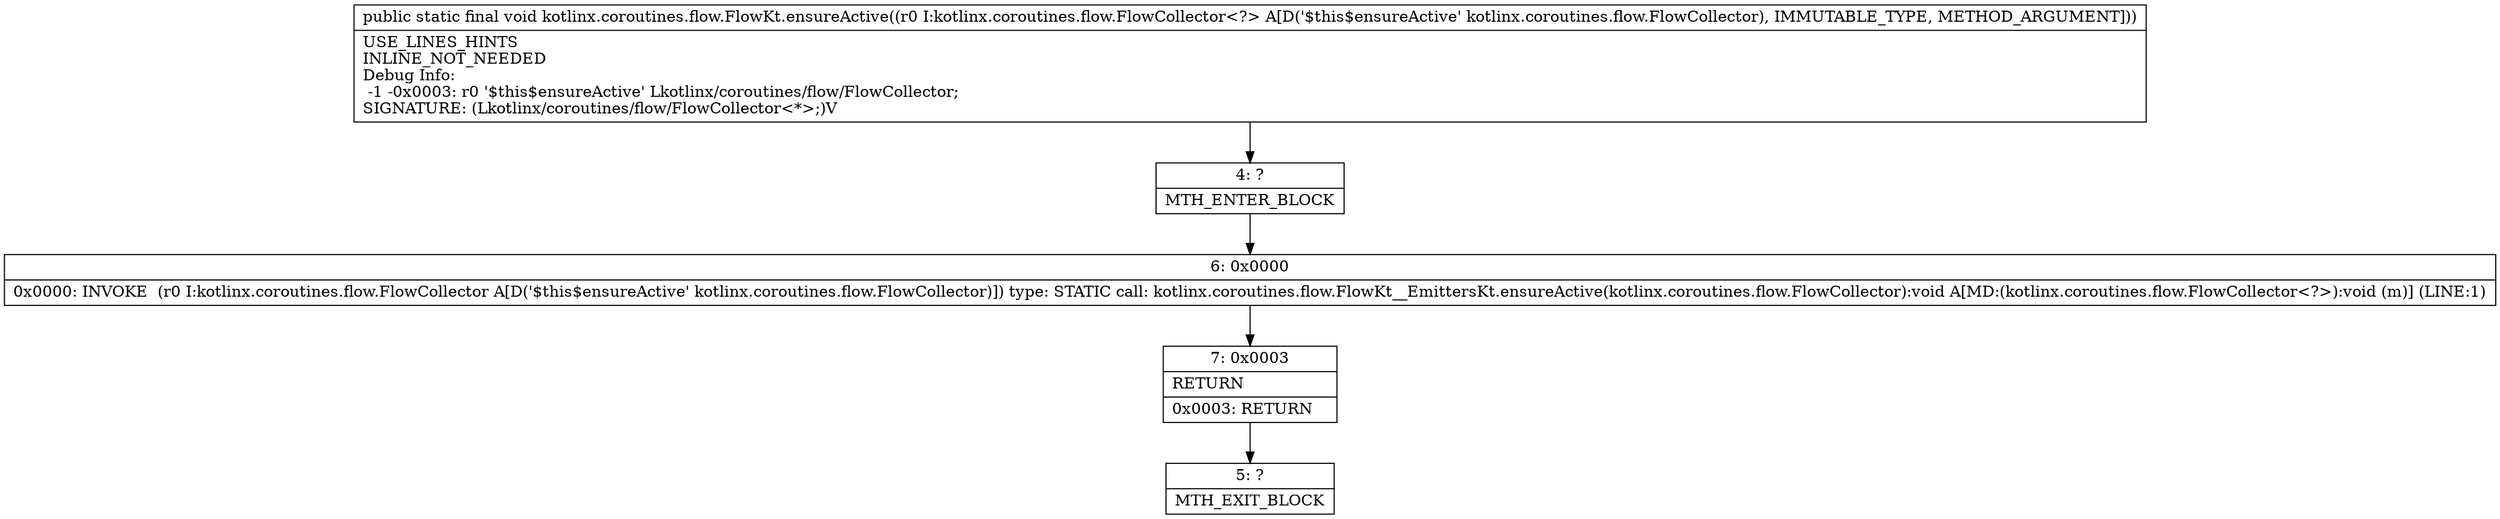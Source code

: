 digraph "CFG forkotlinx.coroutines.flow.FlowKt.ensureActive(Lkotlinx\/coroutines\/flow\/FlowCollector;)V" {
Node_4 [shape=record,label="{4\:\ ?|MTH_ENTER_BLOCK\l}"];
Node_6 [shape=record,label="{6\:\ 0x0000|0x0000: INVOKE  (r0 I:kotlinx.coroutines.flow.FlowCollector A[D('$this$ensureActive' kotlinx.coroutines.flow.FlowCollector)]) type: STATIC call: kotlinx.coroutines.flow.FlowKt__EmittersKt.ensureActive(kotlinx.coroutines.flow.FlowCollector):void A[MD:(kotlinx.coroutines.flow.FlowCollector\<?\>):void (m)] (LINE:1)\l}"];
Node_7 [shape=record,label="{7\:\ 0x0003|RETURN\l|0x0003: RETURN   \l}"];
Node_5 [shape=record,label="{5\:\ ?|MTH_EXIT_BLOCK\l}"];
MethodNode[shape=record,label="{public static final void kotlinx.coroutines.flow.FlowKt.ensureActive((r0 I:kotlinx.coroutines.flow.FlowCollector\<?\> A[D('$this$ensureActive' kotlinx.coroutines.flow.FlowCollector), IMMUTABLE_TYPE, METHOD_ARGUMENT]))  | USE_LINES_HINTS\lINLINE_NOT_NEEDED\lDebug Info:\l  \-1 \-0x0003: r0 '$this$ensureActive' Lkotlinx\/coroutines\/flow\/FlowCollector;\lSIGNATURE: (Lkotlinx\/coroutines\/flow\/FlowCollector\<*\>;)V\l}"];
MethodNode -> Node_4;Node_4 -> Node_6;
Node_6 -> Node_7;
Node_7 -> Node_5;
}

